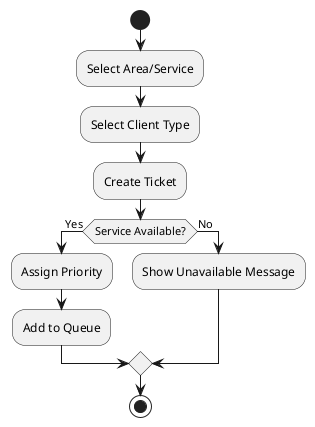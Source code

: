 @startuml activity_cliente_ticket
start
:Select Area/Service;
:Select Client Type;
:Create Ticket;
if (Service Available?) then (Yes)
    :Assign Priority;
    :Add to Queue;
else (No)
    :Show Unavailable Message;
endif
stop
@enduml